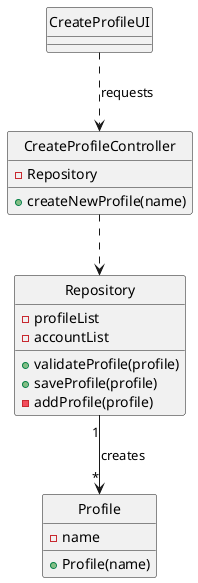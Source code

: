 @startuml
'https://plantuml.com/class-diagram

class "Profile"{
-name
+Profile(name)
}

class "CreateProfileController" {
-Repository
+createNewProfile(name)
}

class "CreateProfileUI"{
}

class "Repository"{
-profileList
-accountList
+validateProfile(profile)
+saveProfile(profile)
-addProfile(profile)
}

hide "Profile" circle
hide "CreateProfileController" circle
hide "CreateProfileUI" circle
hide "Repository" circle

"CreateProfileUI" ..>  "CreateProfileController": requests
"CreateProfileController" ..>  "Repository"
"Repository" "1" --> "*" "Profile": creates

@enduml